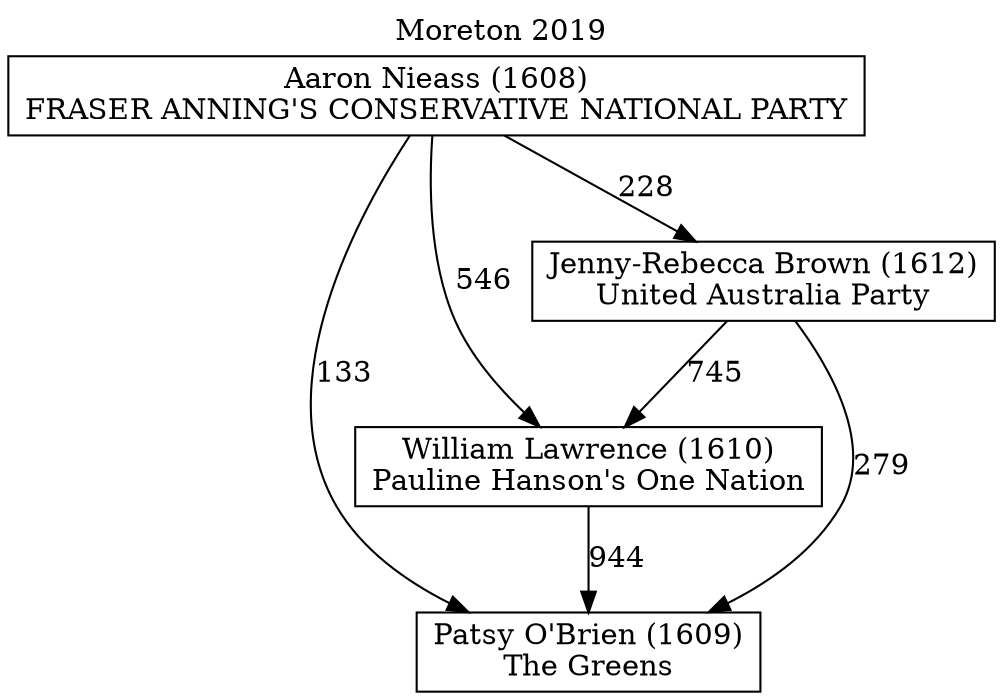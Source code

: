 // House preference flow
digraph "Patsy O'Brien (1609)_Moreton_2019" {
	graph [label="Moreton 2019" labelloc=t mclimit=10]
	node [shape=box]
	"Patsy O'Brien (1609)" [label="Patsy O'Brien (1609)
The Greens"]
	"William Lawrence (1610)" [label="William Lawrence (1610)
Pauline Hanson's One Nation"]
	"Jenny-Rebecca Brown (1612)" [label="Jenny-Rebecca Brown (1612)
United Australia Party"]
	"Aaron Nieass (1608)" [label="Aaron Nieass (1608)
FRASER ANNING'S CONSERVATIVE NATIONAL PARTY"]
	"Patsy O'Brien (1609)" [label="Patsy O'Brien (1609)
The Greens"]
	"Jenny-Rebecca Brown (1612)" [label="Jenny-Rebecca Brown (1612)
United Australia Party"]
	"Aaron Nieass (1608)" [label="Aaron Nieass (1608)
FRASER ANNING'S CONSERVATIVE NATIONAL PARTY"]
	"Patsy O'Brien (1609)" [label="Patsy O'Brien (1609)
The Greens"]
	"Aaron Nieass (1608)" [label="Aaron Nieass (1608)
FRASER ANNING'S CONSERVATIVE NATIONAL PARTY"]
	"Aaron Nieass (1608)" [label="Aaron Nieass (1608)
FRASER ANNING'S CONSERVATIVE NATIONAL PARTY"]
	"Jenny-Rebecca Brown (1612)" [label="Jenny-Rebecca Brown (1612)
United Australia Party"]
	"Aaron Nieass (1608)" [label="Aaron Nieass (1608)
FRASER ANNING'S CONSERVATIVE NATIONAL PARTY"]
	"Aaron Nieass (1608)" [label="Aaron Nieass (1608)
FRASER ANNING'S CONSERVATIVE NATIONAL PARTY"]
	"William Lawrence (1610)" [label="William Lawrence (1610)
Pauline Hanson's One Nation"]
	"Jenny-Rebecca Brown (1612)" [label="Jenny-Rebecca Brown (1612)
United Australia Party"]
	"Aaron Nieass (1608)" [label="Aaron Nieass (1608)
FRASER ANNING'S CONSERVATIVE NATIONAL PARTY"]
	"William Lawrence (1610)" [label="William Lawrence (1610)
Pauline Hanson's One Nation"]
	"Aaron Nieass (1608)" [label="Aaron Nieass (1608)
FRASER ANNING'S CONSERVATIVE NATIONAL PARTY"]
	"Aaron Nieass (1608)" [label="Aaron Nieass (1608)
FRASER ANNING'S CONSERVATIVE NATIONAL PARTY"]
	"Jenny-Rebecca Brown (1612)" [label="Jenny-Rebecca Brown (1612)
United Australia Party"]
	"Aaron Nieass (1608)" [label="Aaron Nieass (1608)
FRASER ANNING'S CONSERVATIVE NATIONAL PARTY"]
	"Aaron Nieass (1608)" [label="Aaron Nieass (1608)
FRASER ANNING'S CONSERVATIVE NATIONAL PARTY"]
	"William Lawrence (1610)" -> "Patsy O'Brien (1609)" [label=944]
	"Jenny-Rebecca Brown (1612)" -> "William Lawrence (1610)" [label=745]
	"Aaron Nieass (1608)" -> "Jenny-Rebecca Brown (1612)" [label=228]
	"Jenny-Rebecca Brown (1612)" -> "Patsy O'Brien (1609)" [label=279]
	"Aaron Nieass (1608)" -> "Patsy O'Brien (1609)" [label=133]
	"Aaron Nieass (1608)" -> "William Lawrence (1610)" [label=546]
}
